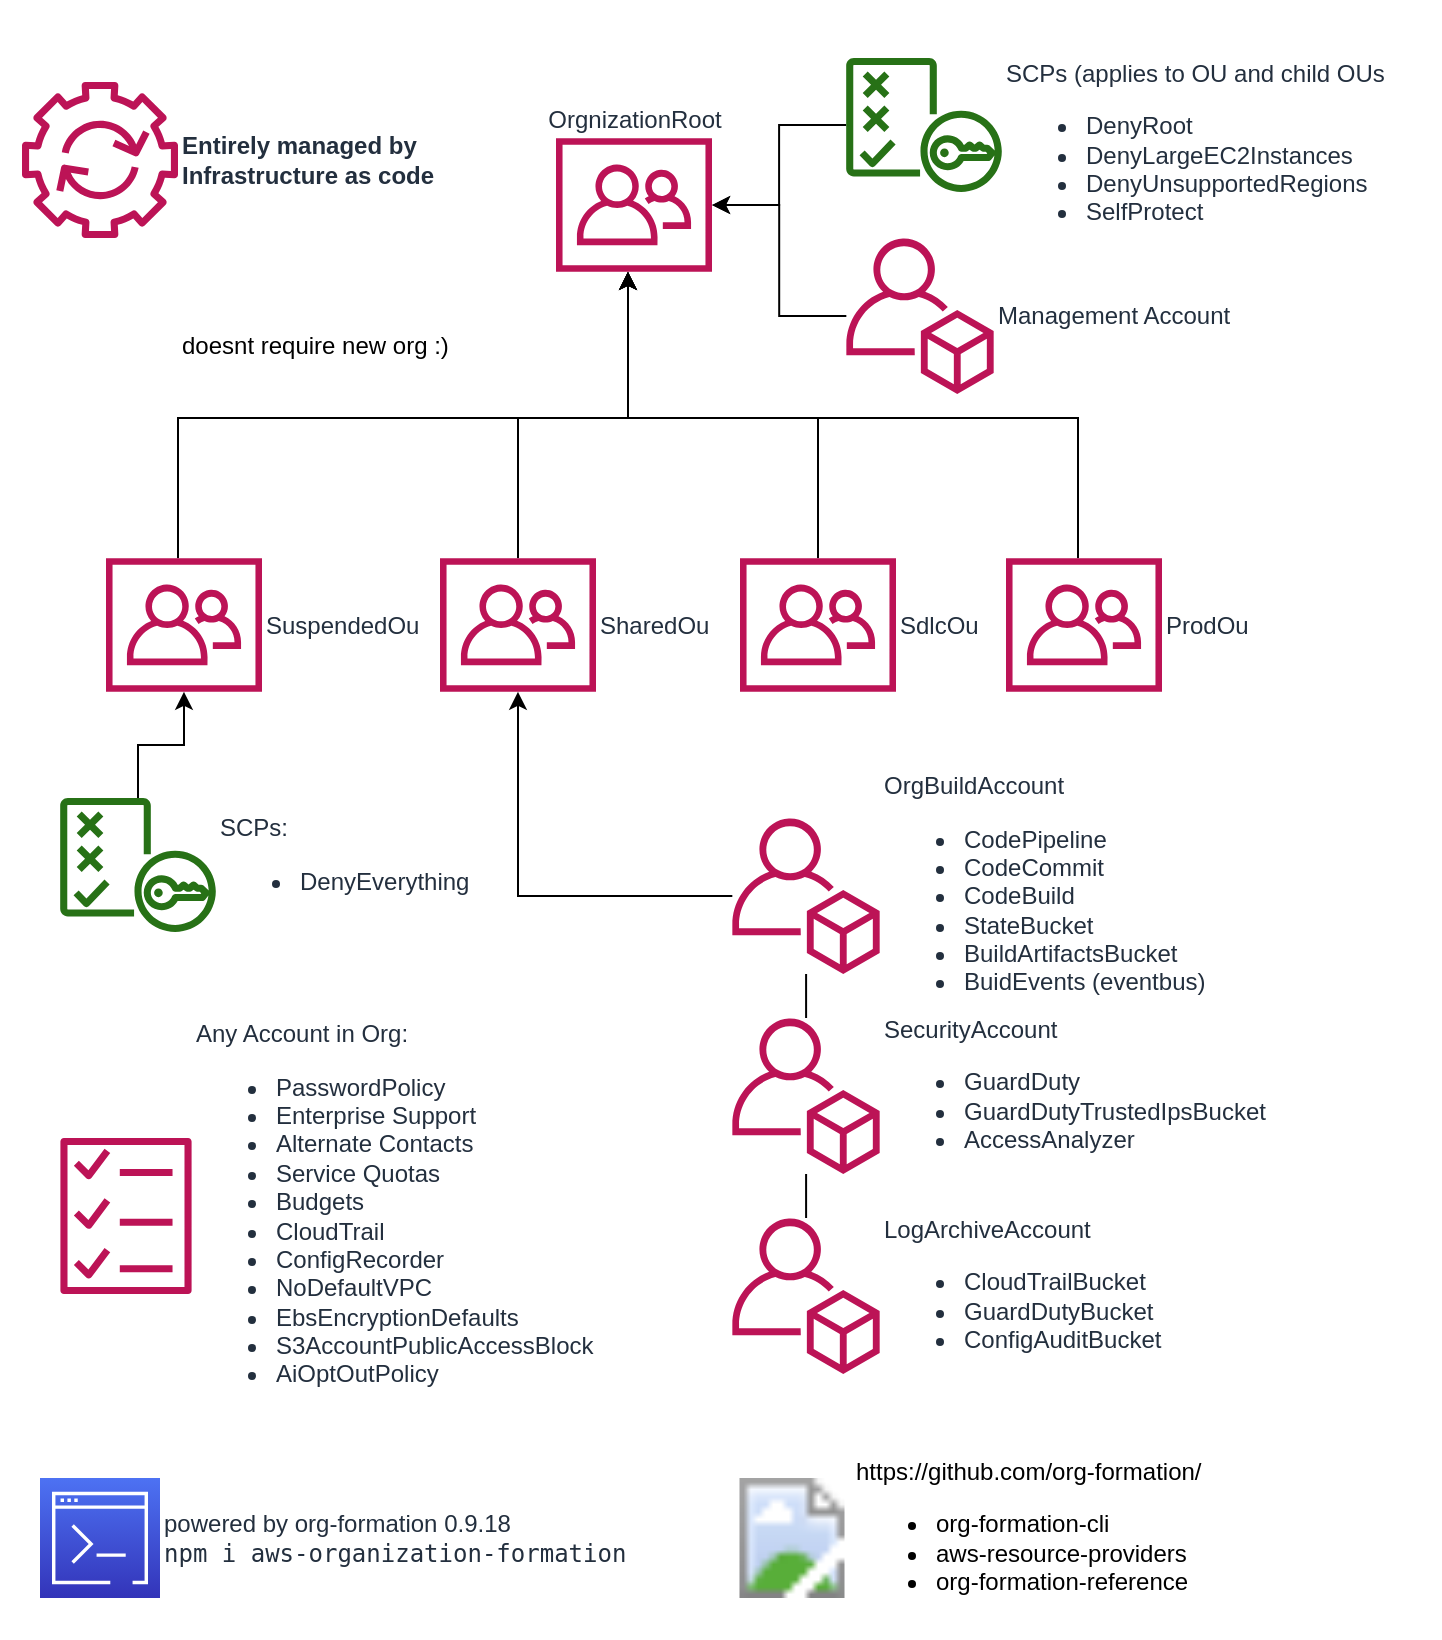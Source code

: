 <mxfile version="12.4.2" type="device" pages="1"><diagram id="go0BJurrN4k5BXgnJoQ6" name="Page-1"><mxGraphModel dx="1106" dy="802" grid="1" gridSize="10" guides="1" tooltips="1" connect="1" arrows="1" fold="1" page="1" pageScale="1" pageWidth="827" pageHeight="1169" math="0" shadow="0"><root><mxCell id="0"/><mxCell id="1" parent="0"/><mxCell id="etCmGPvI7CmzT2WAhlql-39" value="" style="fillColor=none;strokeColor=none;dashed=0;verticalAlign=top;fontStyle=0;fontColor=#232F3D;labelBackgroundColor=#ffffff;" parent="1" vertex="1"><mxGeometry x="60" y="40" width="720" height="800" as="geometry"/></mxCell><mxCell id="etCmGPvI7CmzT2WAhlql-10" style="edgeStyle=orthogonalEdgeStyle;rounded=0;orthogonalLoop=1;jettySize=auto;html=1;" parent="1" source="etCmGPvI7CmzT2WAhlql-1" target="etCmGPvI7CmzT2WAhlql-15" edge="1"><mxGeometry relative="1" as="geometry"><mxPoint x="374" y="168" as="targetPoint"/><Array as="points"><mxPoint x="319" y="230"/><mxPoint x="374" y="230"/></Array></mxGeometry></mxCell><mxCell id="etCmGPvI7CmzT2WAhlql-1" value="&lt;span class=&quot;pl-ent&quot;&gt;SharedOu&lt;/span&gt;" style="outlineConnect=0;fontColor=#232F3E;gradientColor=none;fillColor=#BC1356;strokeColor=none;dashed=0;verticalLabelPosition=middle;verticalAlign=middle;align=left;html=1;fontSize=12;fontStyle=0;aspect=fixed;pointerEvents=1;shape=mxgraph.aws4.organizations_organizational_unit;labelPosition=right;" parent="1" vertex="1"><mxGeometry x="280" y="300" width="78" height="67" as="geometry"/></mxCell><mxCell id="etCmGPvI7CmzT2WAhlql-12" style="edgeStyle=orthogonalEdgeStyle;rounded=0;orthogonalLoop=1;jettySize=auto;html=1;" parent="1" source="etCmGPvI7CmzT2WAhlql-2" target="etCmGPvI7CmzT2WAhlql-15" edge="1"><mxGeometry relative="1" as="geometry"><mxPoint x="374" y="160" as="targetPoint"/><Array as="points"><mxPoint x="469" y="230"/><mxPoint x="374" y="230"/></Array></mxGeometry></mxCell><mxCell id="etCmGPvI7CmzT2WAhlql-2" value="&lt;span class=&quot;pl-ent&quot;&gt;SdlcOu&lt;/span&gt;" style="outlineConnect=0;fontColor=#232F3E;gradientColor=none;fillColor=#BC1356;strokeColor=none;dashed=0;verticalLabelPosition=middle;verticalAlign=middle;align=left;html=1;fontSize=12;fontStyle=0;aspect=fixed;pointerEvents=1;shape=mxgraph.aws4.organizations_organizational_unit;labelPosition=right;" parent="1" vertex="1"><mxGeometry x="430" y="300" width="78" height="67" as="geometry"/></mxCell><mxCell id="etCmGPvI7CmzT2WAhlql-13" style="edgeStyle=orthogonalEdgeStyle;rounded=0;orthogonalLoop=1;jettySize=auto;html=1;" parent="1" source="etCmGPvI7CmzT2WAhlql-3" target="etCmGPvI7CmzT2WAhlql-15" edge="1"><mxGeometry relative="1" as="geometry"><mxPoint x="374" y="168" as="targetPoint"/><Array as="points"><mxPoint x="599" y="230"/><mxPoint x="374" y="230"/></Array></mxGeometry></mxCell><mxCell id="etCmGPvI7CmzT2WAhlql-3" value="&lt;span class=&quot;pl-ent&quot;&gt;ProdOu&lt;/span&gt;" style="outlineConnect=0;fontColor=#232F3E;gradientColor=none;fillColor=#BC1356;strokeColor=none;dashed=0;verticalLabelPosition=middle;verticalAlign=middle;align=left;html=1;fontSize=12;fontStyle=0;aspect=fixed;pointerEvents=1;shape=mxgraph.aws4.organizations_organizational_unit;labelPosition=right;" parent="1" vertex="1"><mxGeometry x="563" y="300" width="78" height="67" as="geometry"/></mxCell><mxCell id="etCmGPvI7CmzT2WAhlql-9" style="edgeStyle=orthogonalEdgeStyle;rounded=0;orthogonalLoop=1;jettySize=auto;html=1;" parent="1" source="etCmGPvI7CmzT2WAhlql-7" target="etCmGPvI7CmzT2WAhlql-15" edge="1"><mxGeometry relative="1" as="geometry"><mxPoint x="374" y="168" as="targetPoint"/><Array as="points"><mxPoint x="149" y="230"/><mxPoint x="374" y="230"/></Array></mxGeometry></mxCell><mxCell id="etCmGPvI7CmzT2WAhlql-7" value="&lt;span class=&quot;pl-ent&quot;&gt;SuspendedOu&lt;br&gt;&lt;/span&gt;" style="outlineConnect=0;fontColor=#232F3E;gradientColor=none;fillColor=#BC1356;strokeColor=none;dashed=0;verticalLabelPosition=middle;verticalAlign=middle;align=left;html=1;fontSize=12;fontStyle=0;aspect=fixed;pointerEvents=1;shape=mxgraph.aws4.organizations_organizational_unit;labelPosition=right;" parent="1" vertex="1"><mxGeometry x="113" y="300" width="78" height="67" as="geometry"/></mxCell><mxCell id="etCmGPvI7CmzT2WAhlql-18" style="edgeStyle=orthogonalEdgeStyle;rounded=0;orthogonalLoop=1;jettySize=auto;html=1;" parent="1" source="etCmGPvI7CmzT2WAhlql-8" target="etCmGPvI7CmzT2WAhlql-15" edge="1"><mxGeometry relative="1" as="geometry"/></mxCell><mxCell id="etCmGPvI7CmzT2WAhlql-8" value="&lt;br&gt;&lt;br&gt;SCPs (applies to OU and child OUs&lt;br&gt;&lt;ul&gt;&lt;li&gt;DenyRoot&lt;/li&gt;&lt;li&gt;DenyLargeEC2Instances&lt;/li&gt;&lt;li&gt;DenyUnsupportedRegions&lt;/li&gt;&lt;li&gt;SelfProtect&lt;/li&gt;&lt;/ul&gt;" style="outlineConnect=0;fontColor=#232F3E;gradientColor=none;fillColor=#277116;strokeColor=none;dashed=0;verticalLabelPosition=middle;verticalAlign=middle;align=left;html=1;fontSize=12;fontStyle=0;aspect=fixed;pointerEvents=1;shape=mxgraph.aws4.policy;labelPosition=right;" parent="1" vertex="1"><mxGeometry x="483" y="50" width="78" height="67" as="geometry"/></mxCell><mxCell id="etCmGPvI7CmzT2WAhlql-24" style="edgeStyle=orthogonalEdgeStyle;rounded=0;orthogonalLoop=1;jettySize=auto;html=1;" parent="1" source="etCmGPvI7CmzT2WAhlql-14" target="etCmGPvI7CmzT2WAhlql-1" edge="1"><mxGeometry relative="1" as="geometry"><Array as="points"><mxPoint x="319" y="469"/></Array></mxGeometry></mxCell><mxCell id="etCmGPvI7CmzT2WAhlql-14" value="&lt;span class=&quot;pl-ent&quot;&gt;OrgBuildAccount&amp;nbsp;&lt;br&gt;&lt;ul&gt;&lt;li&gt;&lt;span class=&quot;pl-ent&quot;&gt;CodePipeline&lt;br&gt;&lt;/span&gt;&lt;/li&gt;&lt;li&gt;&lt;span class=&quot;pl-ent&quot;&gt;CodeCommit&lt;br&gt;&lt;/span&gt;&lt;/li&gt;&lt;li&gt;&lt;span class=&quot;pl-ent&quot;&gt;CodeBuild&lt;br&gt;&lt;/span&gt;&lt;/li&gt;&lt;li&gt;&lt;span class=&quot;pl-ent&quot;&gt;StateBucket&lt;/span&gt;&lt;br&gt;&lt;/li&gt;&lt;li&gt;&lt;span class=&quot;pl-ent&quot;&gt;BuildArtifactsBucket&lt;/span&gt;&lt;br&gt;&lt;/li&gt;&lt;li&gt;&lt;span class=&quot;pl-ent&quot;&gt;BuidEvents (eventbus)&lt;/span&gt;&lt;/li&gt;&lt;/ul&gt;&lt;/span&gt;" style="outlineConnect=0;fontColor=#232F3E;gradientColor=none;fillColor=#BC1356;strokeColor=none;dashed=0;verticalLabelPosition=middle;verticalAlign=middle;align=left;html=1;fontSize=12;fontStyle=0;aspect=fixed;pointerEvents=1;shape=mxgraph.aws4.organizations_account;labelPosition=right;" parent="1" vertex="1"><mxGeometry x="426" y="430" width="74" height="78" as="geometry"/></mxCell><mxCell id="etCmGPvI7CmzT2WAhlql-15" value="&lt;span class=&quot;pl-ent&quot;&gt;OrgnizationRoot&lt;br&gt;&lt;/span&gt;" style="outlineConnect=0;fontColor=#232F3E;gradientColor=none;fillColor=#BC1356;strokeColor=none;dashed=0;verticalLabelPosition=top;verticalAlign=bottom;align=center;html=1;fontSize=12;fontStyle=0;aspect=fixed;pointerEvents=1;shape=mxgraph.aws4.organizations_organizational_unit;labelPosition=center;" parent="1" vertex="1"><mxGeometry x="338" y="90" width="78" height="67" as="geometry"/></mxCell><mxCell id="etCmGPvI7CmzT2WAhlql-17" style="edgeStyle=orthogonalEdgeStyle;rounded=0;orthogonalLoop=1;jettySize=auto;html=1;" parent="1" source="etCmGPvI7CmzT2WAhlql-16" target="etCmGPvI7CmzT2WAhlql-15" edge="1"><mxGeometry relative="1" as="geometry"/></mxCell><mxCell id="etCmGPvI7CmzT2WAhlql-16" value="Management Account" style="outlineConnect=0;fontColor=#232F3E;gradientColor=none;fillColor=#BC1356;strokeColor=none;dashed=0;verticalLabelPosition=middle;verticalAlign=middle;align=left;html=1;fontSize=12;fontStyle=0;aspect=fixed;pointerEvents=1;shape=mxgraph.aws4.organizations_account;labelPosition=right;" parent="1" vertex="1"><mxGeometry x="483" y="140" width="74" height="78" as="geometry"/></mxCell><mxCell id="etCmGPvI7CmzT2WAhlql-26" style="edgeStyle=orthogonalEdgeStyle;rounded=0;orthogonalLoop=1;jettySize=auto;html=1;endArrow=none;endFill=0;" parent="1" source="etCmGPvI7CmzT2WAhlql-22" target="etCmGPvI7CmzT2WAhlql-14" edge="1"><mxGeometry relative="1" as="geometry"/></mxCell><mxCell id="etCmGPvI7CmzT2WAhlql-22" value="SecurityAccount&lt;br&gt;&lt;ul&gt;&lt;li&gt;&lt;span class=&quot;pl-ent&quot;&gt;GuardDuty&lt;/span&gt;&lt;/li&gt;&lt;li&gt;&lt;span class=&quot;pl-ent&quot;&gt;GuardDutyTrustedIpsBucket&lt;br&gt;&lt;/span&gt;&lt;/li&gt;&lt;li&gt;&lt;span class=&quot;pl-ent&quot;&gt;AccessAnalyzer&lt;br&gt;&lt;/span&gt;&lt;/li&gt;&lt;/ul&gt;" style="outlineConnect=0;fontColor=#232F3E;gradientColor=none;fillColor=#BC1356;strokeColor=none;dashed=0;verticalLabelPosition=middle;verticalAlign=middle;align=left;html=1;fontSize=12;fontStyle=0;aspect=fixed;pointerEvents=1;shape=mxgraph.aws4.organizations_account;labelPosition=right;" parent="1" vertex="1"><mxGeometry x="426" y="530" width="74" height="78" as="geometry"/></mxCell><mxCell id="etCmGPvI7CmzT2WAhlql-27" style="edgeStyle=orthogonalEdgeStyle;rounded=0;orthogonalLoop=1;jettySize=auto;html=1;endArrow=none;endFill=0;" parent="1" source="etCmGPvI7CmzT2WAhlql-23" target="etCmGPvI7CmzT2WAhlql-22" edge="1"><mxGeometry relative="1" as="geometry"/></mxCell><mxCell id="etCmGPvI7CmzT2WAhlql-23" value="LogArchiveAccount&lt;br&gt;&lt;ul&gt;&lt;li&gt;&lt;span class=&quot;pl-ent&quot;&gt;CloudTrailBucket&lt;/span&gt;&lt;br&gt;&lt;/li&gt;&lt;li&gt;&lt;span class=&quot;pl-ent&quot;&gt;GuardDutyBucket&lt;br&gt;&lt;/span&gt;&lt;/li&gt;&lt;li&gt;&lt;span class=&quot;pl-ent&quot;&gt;ConfigAuditBucket&lt;br&gt;&lt;/span&gt;&lt;/li&gt;&lt;/ul&gt;" style="outlineConnect=0;fontColor=#232F3E;gradientColor=none;fillColor=#BC1356;strokeColor=none;dashed=0;verticalLabelPosition=middle;verticalAlign=middle;align=left;html=1;fontSize=12;fontStyle=0;aspect=fixed;pointerEvents=1;shape=mxgraph.aws4.organizations_account;labelPosition=right;" parent="1" vertex="1"><mxGeometry x="426" y="630" width="74" height="78" as="geometry"/></mxCell><mxCell id="etCmGPvI7CmzT2WAhlql-29" style="edgeStyle=orthogonalEdgeStyle;rounded=0;orthogonalLoop=1;jettySize=auto;html=1;endArrow=classic;endFill=1;" parent="1" source="etCmGPvI7CmzT2WAhlql-30" target="etCmGPvI7CmzT2WAhlql-7" edge="1"><mxGeometry relative="1" as="geometry"><mxPoint x="152" y="420" as="sourcePoint"/><Array as="points"/></mxGeometry></mxCell><mxCell id="etCmGPvI7CmzT2WAhlql-30" value="SCPs:&lt;br&gt;&lt;ul&gt;&lt;li&gt;DenyEverything&lt;/li&gt;&lt;/ul&gt;" style="outlineConnect=0;fontColor=#232F3E;gradientColor=none;fillColor=#277116;strokeColor=none;dashed=0;verticalLabelPosition=middle;verticalAlign=middle;align=left;html=1;fontSize=12;fontStyle=0;aspect=fixed;pointerEvents=1;shape=mxgraph.aws4.policy;labelPosition=right;" parent="1" vertex="1"><mxGeometry x="90" y="420" width="78" height="67" as="geometry"/></mxCell><mxCell id="etCmGPvI7CmzT2WAhlql-37" value="Any Account in Org:&lt;br&gt;&lt;ul&gt;&lt;li&gt;PasswordPolicy&lt;/li&gt;&lt;li&gt;Enterprise Support&lt;/li&gt;&lt;li&gt;Alternate Contacts&lt;br&gt;&lt;/li&gt;&lt;li&gt;Service Quotas&lt;/li&gt;&lt;li&gt;Budgets&lt;br&gt;&lt;/li&gt;&lt;li&gt;CloudTrail&lt;/li&gt;&lt;li&gt;ConfigRecorder&lt;/li&gt;&lt;li&gt;NoDefaultVPC&lt;/li&gt;&lt;li&gt;EbsEncryptionDefaults&lt;/li&gt;&lt;li&gt;S3AccountPublicAccessBlock&lt;/li&gt;&lt;li&gt;AiOptOutPolicy&lt;br&gt;&lt;/li&gt;&lt;/ul&gt;" style="outlineConnect=0;fontColor=#232F3E;gradientColor=none;fillColor=#BC1356;strokeColor=none;dashed=0;verticalLabelPosition=middle;verticalAlign=middle;align=left;html=1;fontSize=12;fontStyle=0;aspect=fixed;pointerEvents=1;shape=mxgraph.aws4.checklist;labelBackgroundColor=none;labelPosition=right;" parent="1" vertex="1"><mxGeometry x="90" y="590" width="66" height="78" as="geometry"/></mxCell><mxCell id="etCmGPvI7CmzT2WAhlql-38" value="Entirely managed by &lt;br&gt;Infrastructure as code" style="outlineConnect=0;fontColor=#232F3E;gradientColor=none;fillColor=#BC1356;strokeColor=none;dashed=0;verticalLabelPosition=middle;verticalAlign=middle;align=left;html=1;fontSize=12;fontStyle=1;aspect=fixed;pointerEvents=1;shape=mxgraph.aws4.automation;labelBackgroundColor=none;labelPosition=right;" parent="1" vertex="1"><mxGeometry x="71" y="62" width="78" height="78" as="geometry"/></mxCell><mxCell id="etCmGPvI7CmzT2WAhlql-42" value="powered by org-formation 0.9.18&lt;br&gt;&lt;code class=&quot;flex-auto truncate db&quot; title=&quot;Copy Command to Clipboard&quot;&gt;npm i aws-organization-formation&lt;/code&gt;" style="outlineConnect=0;fontColor=#232F3E;gradientColor=#4D72F3;gradientDirection=north;fillColor=#3334B9;strokeColor=#ffffff;dashed=0;verticalLabelPosition=middle;verticalAlign=middle;align=left;html=1;fontSize=12;fontStyle=0;aspect=fixed;shape=mxgraph.aws4.resourceIcon;resIcon=mxgraph.aws4.command_line_interface;labelBackgroundColor=none;labelPosition=right;" parent="1" vertex="1"><mxGeometry x="80" y="760" width="60" height="60" as="geometry"/></mxCell><mxCell id="etCmGPvI7CmzT2WAhlql-43" value="https://github.com/org-formation/&lt;br&gt;&lt;ul&gt;&lt;li&gt;org-formation-cli&lt;/li&gt;&lt;li&gt;aws-resource-providers&lt;/li&gt;&lt;li&gt;org-formation-reference&lt;/li&gt;&lt;/ul&gt;" style="shape=image;html=1;verticalLabelPosition=middle;labelBackgroundColor=none;verticalAlign=middle;imageAspect=1;aspect=fixed;image=https://pbs.twimg.com/profile_images/1414990564408262661/r6YemvF9_400x400.jpg;labelPosition=right;align=left;" parent="1" vertex="1"><mxGeometry x="426" y="760" width="60" height="60" as="geometry"/></mxCell><mxCell id="Due61HRd0XnZQhildBP9-3" value="doesnt require new org :)" style="text;html=1;" parent="1" vertex="1"><mxGeometry x="149" y="180" width="160" height="30" as="geometry"/></mxCell></root></mxGraphModel></diagram></mxfile>